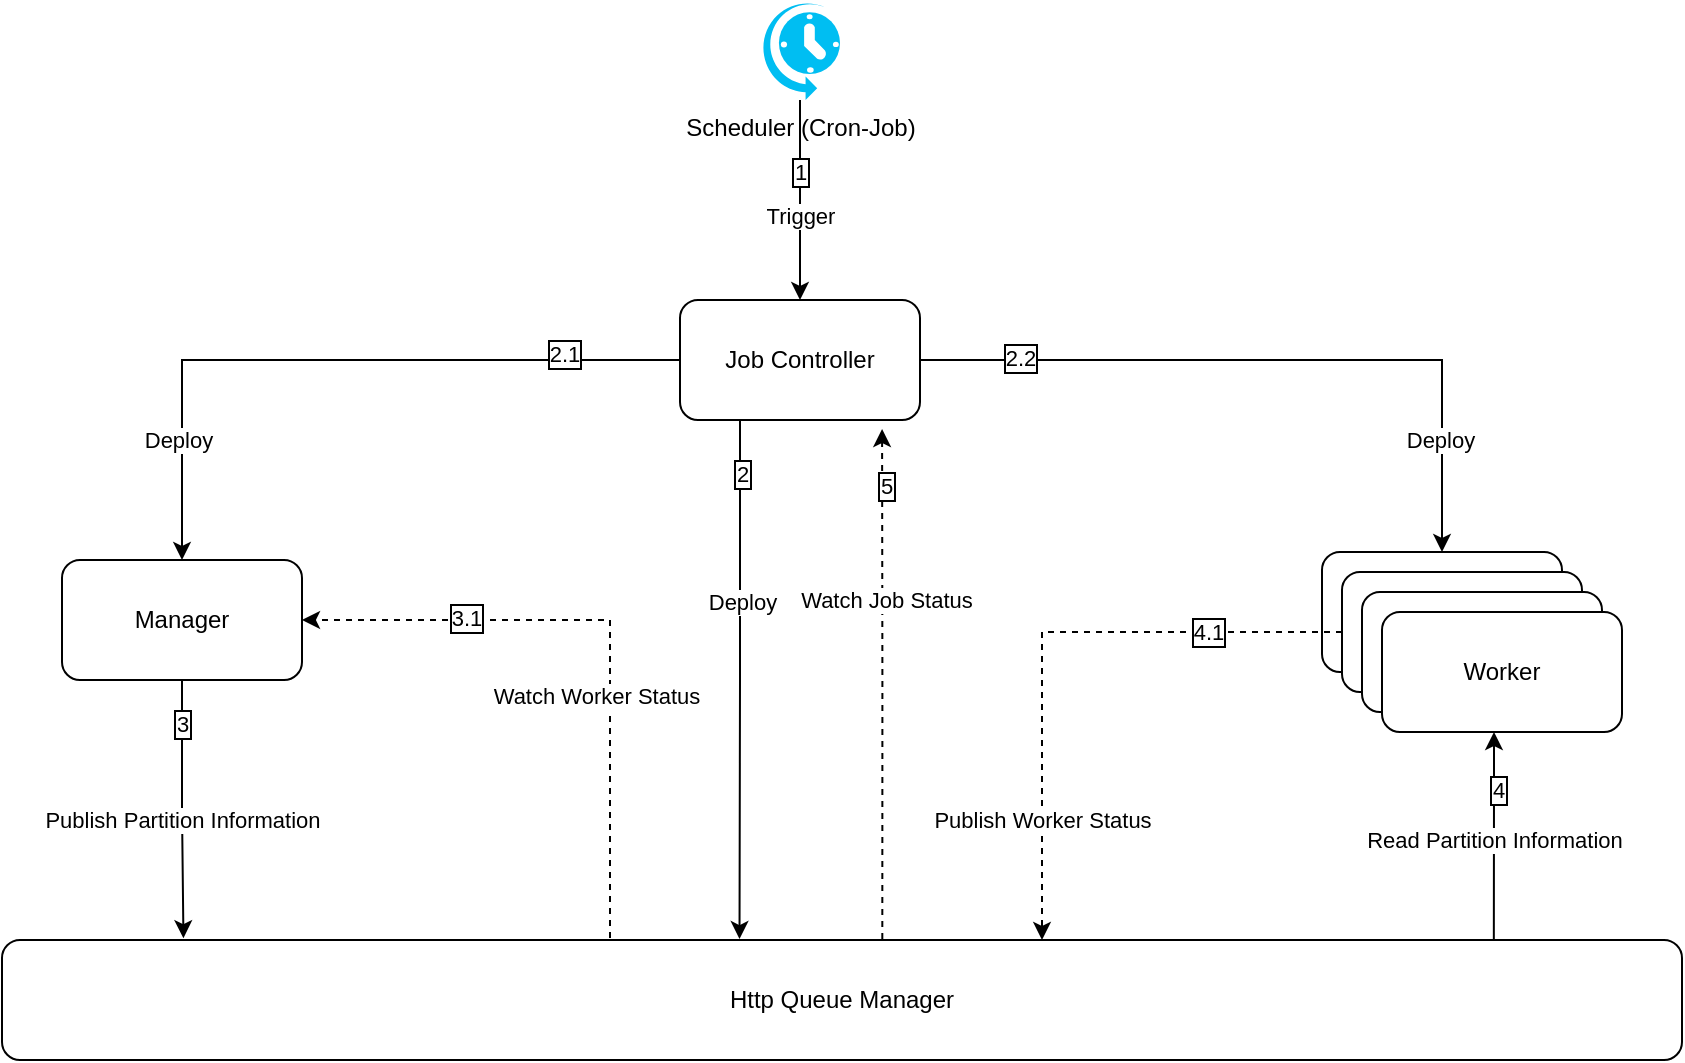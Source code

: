 <mxfile version="14.6.0" type="github">
  <diagram id="tJItVRqZhzQuj05DMi1-" name="Page-1">
    <mxGraphModel dx="1208" dy="843" grid="1" gridSize="10" guides="1" tooltips="1" connect="1" arrows="1" fold="1" page="1" pageScale="1" pageWidth="1100" pageHeight="850" math="0" shadow="0">
      <root>
        <mxCell id="0" />
        <mxCell id="1" parent="0" />
        <mxCell id="j7GF4RcRgUKBaXRiywtZ-11" style="edgeStyle=orthogonalEdgeStyle;rounded=0;orthogonalLoop=1;jettySize=auto;html=1;entryX=0.108;entryY=-0.015;entryDx=0;entryDy=0;exitX=0.5;exitY=1;exitDx=0;exitDy=0;entryPerimeter=0;" edge="1" parent="1" source="j7GF4RcRgUKBaXRiywtZ-1" target="j7GF4RcRgUKBaXRiywtZ-3">
          <mxGeometry relative="1" as="geometry" />
        </mxCell>
        <mxCell id="j7GF4RcRgUKBaXRiywtZ-13" value="Publish Partition Information" style="edgeLabel;html=1;align=center;verticalAlign=middle;resizable=0;points=[];" vertex="1" connectable="0" parent="j7GF4RcRgUKBaXRiywtZ-11">
          <mxGeometry x="-0.326" y="-2" relative="1" as="geometry">
            <mxPoint x="2" y="26" as="offset" />
          </mxGeometry>
        </mxCell>
        <mxCell id="j7GF4RcRgUKBaXRiywtZ-35" value="3" style="edgeLabel;html=1;align=center;verticalAlign=middle;resizable=0;points=[];labelBorderColor=#000000;" vertex="1" connectable="0" parent="j7GF4RcRgUKBaXRiywtZ-11">
          <mxGeometry x="-0.664" relative="1" as="geometry">
            <mxPoint as="offset" />
          </mxGeometry>
        </mxCell>
        <mxCell id="j7GF4RcRgUKBaXRiywtZ-1" value="Manager" style="rounded=1;whiteSpace=wrap;html=1;" vertex="1" parent="1">
          <mxGeometry x="110" y="340" width="120" height="60" as="geometry" />
        </mxCell>
        <mxCell id="j7GF4RcRgUKBaXRiywtZ-12" style="edgeStyle=orthogonalEdgeStyle;rounded=0;orthogonalLoop=1;jettySize=auto;html=1;startArrow=classic;startFill=1;endArrow=none;endFill=0;entryX=0.888;entryY=0.011;entryDx=0;entryDy=0;entryPerimeter=0;" edge="1" parent="1" source="j7GF4RcRgUKBaXRiywtZ-16" target="j7GF4RcRgUKBaXRiywtZ-3">
          <mxGeometry relative="1" as="geometry">
            <mxPoint x="770" y="450" as="sourcePoint" />
            <mxPoint x="840" y="520" as="targetPoint" />
            <Array as="points">
              <mxPoint x="826" y="450" />
              <mxPoint x="826" y="450" />
            </Array>
          </mxGeometry>
        </mxCell>
        <mxCell id="j7GF4RcRgUKBaXRiywtZ-18" value="Read Partition Information" style="edgeLabel;html=1;align=center;verticalAlign=middle;resizable=0;points=[];" vertex="1" connectable="0" parent="j7GF4RcRgUKBaXRiywtZ-12">
          <mxGeometry x="-0.544" y="2" relative="1" as="geometry">
            <mxPoint x="-2" y="30" as="offset" />
          </mxGeometry>
        </mxCell>
        <mxCell id="j7GF4RcRgUKBaXRiywtZ-37" value="4" style="edgeLabel;html=1;align=center;verticalAlign=middle;resizable=0;points=[];labelBorderColor=#000000;" vertex="1" connectable="0" parent="j7GF4RcRgUKBaXRiywtZ-12">
          <mxGeometry x="-0.444" y="2" relative="1" as="geometry">
            <mxPoint as="offset" />
          </mxGeometry>
        </mxCell>
        <mxCell id="j7GF4RcRgUKBaXRiywtZ-2" value="Worker" style="rounded=1;whiteSpace=wrap;html=1;" vertex="1" parent="1">
          <mxGeometry x="740" y="336" width="120" height="60" as="geometry" />
        </mxCell>
        <mxCell id="j7GF4RcRgUKBaXRiywtZ-20" style="edgeStyle=orthogonalEdgeStyle;rounded=0;orthogonalLoop=1;jettySize=auto;html=1;entryX=1;entryY=0.5;entryDx=0;entryDy=0;dashed=1;" edge="1" parent="1" target="j7GF4RcRgUKBaXRiywtZ-1">
          <mxGeometry relative="1" as="geometry">
            <mxPoint x="384" y="529" as="sourcePoint" />
            <Array as="points">
              <mxPoint x="384" y="529" />
              <mxPoint x="384" y="370" />
            </Array>
          </mxGeometry>
        </mxCell>
        <mxCell id="j7GF4RcRgUKBaXRiywtZ-21" value="Watch Worker Status" style="edgeLabel;html=1;align=center;verticalAlign=middle;resizable=0;points=[];" vertex="1" connectable="0" parent="j7GF4RcRgUKBaXRiywtZ-20">
          <mxGeometry x="-0.048" y="-1" relative="1" as="geometry">
            <mxPoint x="-8" y="28" as="offset" />
          </mxGeometry>
        </mxCell>
        <mxCell id="j7GF4RcRgUKBaXRiywtZ-36" value="3.1" style="edgeLabel;html=1;align=center;verticalAlign=middle;resizable=0;points=[];labelBorderColor=#000000;" vertex="1" connectable="0" parent="j7GF4RcRgUKBaXRiywtZ-20">
          <mxGeometry x="0.477" y="-1" relative="1" as="geometry">
            <mxPoint as="offset" />
          </mxGeometry>
        </mxCell>
        <mxCell id="j7GF4RcRgUKBaXRiywtZ-26" style="edgeStyle=orthogonalEdgeStyle;rounded=0;orthogonalLoop=1;jettySize=auto;html=1;entryX=0.842;entryY=1.075;entryDx=0;entryDy=0;entryPerimeter=0;dashed=1;startArrow=none;startFill=0;endArrow=classic;endFill=1;exitX=0.524;exitY=-0.008;exitDx=0;exitDy=0;exitPerimeter=0;" edge="1" parent="1" source="j7GF4RcRgUKBaXRiywtZ-3" target="j7GF4RcRgUKBaXRiywtZ-4">
          <mxGeometry relative="1" as="geometry" />
        </mxCell>
        <mxCell id="j7GF4RcRgUKBaXRiywtZ-27" value="Watch Job Status" style="edgeLabel;html=1;align=center;verticalAlign=middle;resizable=0;points=[];" vertex="1" connectable="0" parent="j7GF4RcRgUKBaXRiywtZ-26">
          <mxGeometry x="0.337" y="-2" relative="1" as="geometry">
            <mxPoint y="1" as="offset" />
          </mxGeometry>
        </mxCell>
        <mxCell id="j7GF4RcRgUKBaXRiywtZ-39" value="5" style="edgeLabel;html=1;align=center;verticalAlign=middle;resizable=0;points=[];labelBorderColor=#000000;" vertex="1" connectable="0" parent="j7GF4RcRgUKBaXRiywtZ-26">
          <mxGeometry x="0.785" y="-2" relative="1" as="geometry">
            <mxPoint y="1" as="offset" />
          </mxGeometry>
        </mxCell>
        <mxCell id="j7GF4RcRgUKBaXRiywtZ-3" value="Http Queue Manager" style="rounded=1;whiteSpace=wrap;html=1;" vertex="1" parent="1">
          <mxGeometry x="80" y="530" width="840" height="60" as="geometry" />
        </mxCell>
        <mxCell id="j7GF4RcRgUKBaXRiywtZ-5" style="edgeStyle=orthogonalEdgeStyle;rounded=0;orthogonalLoop=1;jettySize=auto;html=1;entryX=0.5;entryY=0;entryDx=0;entryDy=0;" edge="1" parent="1" source="j7GF4RcRgUKBaXRiywtZ-4" target="j7GF4RcRgUKBaXRiywtZ-1">
          <mxGeometry relative="1" as="geometry" />
        </mxCell>
        <mxCell id="j7GF4RcRgUKBaXRiywtZ-9" value="Deploy" style="edgeLabel;html=1;align=center;verticalAlign=middle;resizable=0;points=[];" vertex="1" connectable="0" parent="j7GF4RcRgUKBaXRiywtZ-5">
          <mxGeometry x="0.251" relative="1" as="geometry">
            <mxPoint x="-33" y="40" as="offset" />
          </mxGeometry>
        </mxCell>
        <mxCell id="j7GF4RcRgUKBaXRiywtZ-33" value="2.1" style="edgeLabel;html=1;align=center;verticalAlign=middle;resizable=0;points=[];labelBorderColor=#000000;" vertex="1" connectable="0" parent="j7GF4RcRgUKBaXRiywtZ-5">
          <mxGeometry x="-0.669" y="-3" relative="1" as="geometry">
            <mxPoint as="offset" />
          </mxGeometry>
        </mxCell>
        <mxCell id="j7GF4RcRgUKBaXRiywtZ-6" style="edgeStyle=orthogonalEdgeStyle;rounded=0;orthogonalLoop=1;jettySize=auto;html=1;entryX=0.5;entryY=0;entryDx=0;entryDy=0;" edge="1" parent="1" source="j7GF4RcRgUKBaXRiywtZ-4" target="j7GF4RcRgUKBaXRiywtZ-2">
          <mxGeometry relative="1" as="geometry" />
        </mxCell>
        <mxCell id="j7GF4RcRgUKBaXRiywtZ-10" value="Deploy" style="edgeLabel;html=1;align=center;verticalAlign=middle;resizable=0;points=[];" vertex="1" connectable="0" parent="j7GF4RcRgUKBaXRiywtZ-6">
          <mxGeometry x="0.386" y="1" relative="1" as="geometry">
            <mxPoint x="12" y="41" as="offset" />
          </mxGeometry>
        </mxCell>
        <mxCell id="j7GF4RcRgUKBaXRiywtZ-34" value="2.2" style="edgeLabel;html=1;align=center;verticalAlign=middle;resizable=0;points=[];labelBorderColor=#000000;" vertex="1" connectable="0" parent="j7GF4RcRgUKBaXRiywtZ-6">
          <mxGeometry x="-0.719" y="1" relative="1" as="geometry">
            <mxPoint as="offset" />
          </mxGeometry>
        </mxCell>
        <mxCell id="j7GF4RcRgUKBaXRiywtZ-7" style="edgeStyle=orthogonalEdgeStyle;rounded=0;orthogonalLoop=1;jettySize=auto;html=1;entryX=0.439;entryY=-0.008;entryDx=0;entryDy=0;entryPerimeter=0;exitX=0.25;exitY=1;exitDx=0;exitDy=0;" edge="1" parent="1" source="j7GF4RcRgUKBaXRiywtZ-4" target="j7GF4RcRgUKBaXRiywtZ-3">
          <mxGeometry relative="1" as="geometry" />
        </mxCell>
        <mxCell id="j7GF4RcRgUKBaXRiywtZ-8" value="Deploy" style="edgeLabel;html=1;align=center;verticalAlign=middle;resizable=0;points=[];" vertex="1" connectable="0" parent="j7GF4RcRgUKBaXRiywtZ-7">
          <mxGeometry x="-0.3" y="1" relative="1" as="geometry">
            <mxPoint as="offset" />
          </mxGeometry>
        </mxCell>
        <mxCell id="j7GF4RcRgUKBaXRiywtZ-32" value="2" style="edgeLabel;html=1;align=center;verticalAlign=middle;resizable=0;points=[];labelBorderColor=#000000;" vertex="1" connectable="0" parent="j7GF4RcRgUKBaXRiywtZ-7">
          <mxGeometry x="-0.792" y="1" relative="1" as="geometry">
            <mxPoint as="offset" />
          </mxGeometry>
        </mxCell>
        <mxCell id="j7GF4RcRgUKBaXRiywtZ-4" value="Job Controller" style="rounded=1;whiteSpace=wrap;html=1;" vertex="1" parent="1">
          <mxGeometry x="419" y="210" width="120" height="60" as="geometry" />
        </mxCell>
        <mxCell id="j7GF4RcRgUKBaXRiywtZ-24" style="edgeStyle=orthogonalEdgeStyle;rounded=0;orthogonalLoop=1;jettySize=auto;html=1;exitX=0;exitY=0.5;exitDx=0;exitDy=0;dashed=1;" edge="1" parent="1" source="j7GF4RcRgUKBaXRiywtZ-14">
          <mxGeometry relative="1" as="geometry">
            <mxPoint x="600" y="530" as="targetPoint" />
            <Array as="points">
              <mxPoint x="600" y="376" />
              <mxPoint x="600" y="530" />
            </Array>
          </mxGeometry>
        </mxCell>
        <mxCell id="j7GF4RcRgUKBaXRiywtZ-25" value="Publish Worker Status" style="edgeLabel;html=1;align=center;verticalAlign=middle;resizable=0;points=[];" vertex="1" connectable="0" parent="j7GF4RcRgUKBaXRiywtZ-24">
          <mxGeometry x="-0.319" y="-1" relative="1" as="geometry">
            <mxPoint x="-47" y="95" as="offset" />
          </mxGeometry>
        </mxCell>
        <mxCell id="j7GF4RcRgUKBaXRiywtZ-38" value="4.1" style="edgeLabel;html=1;align=center;verticalAlign=middle;resizable=0;points=[];labelBorderColor=#000000;" vertex="1" connectable="0" parent="j7GF4RcRgUKBaXRiywtZ-24">
          <mxGeometry x="-0.557" relative="1" as="geometry">
            <mxPoint as="offset" />
          </mxGeometry>
        </mxCell>
        <mxCell id="j7GF4RcRgUKBaXRiywtZ-14" value="Worker" style="rounded=1;whiteSpace=wrap;html=1;" vertex="1" parent="1">
          <mxGeometry x="750" y="346" width="120" height="60" as="geometry" />
        </mxCell>
        <mxCell id="j7GF4RcRgUKBaXRiywtZ-15" value="Worker" style="rounded=1;whiteSpace=wrap;html=1;" vertex="1" parent="1">
          <mxGeometry x="760" y="356" width="120" height="60" as="geometry" />
        </mxCell>
        <mxCell id="j7GF4RcRgUKBaXRiywtZ-16" value="Worker" style="rounded=1;whiteSpace=wrap;html=1;" vertex="1" parent="1">
          <mxGeometry x="770" y="366" width="120" height="60" as="geometry" />
        </mxCell>
        <mxCell id="j7GF4RcRgUKBaXRiywtZ-40" style="edgeStyle=orthogonalEdgeStyle;rounded=0;orthogonalLoop=1;jettySize=auto;html=1;startArrow=none;startFill=0;endArrow=classic;endFill=1;" edge="1" parent="1" source="j7GF4RcRgUKBaXRiywtZ-28" target="j7GF4RcRgUKBaXRiywtZ-4">
          <mxGeometry relative="1" as="geometry" />
        </mxCell>
        <mxCell id="j7GF4RcRgUKBaXRiywtZ-41" value="Trigger" style="edgeLabel;html=1;align=center;verticalAlign=middle;resizable=0;points=[];" vertex="1" connectable="0" parent="j7GF4RcRgUKBaXRiywtZ-40">
          <mxGeometry x="0.147" relative="1" as="geometry">
            <mxPoint as="offset" />
          </mxGeometry>
        </mxCell>
        <mxCell id="j7GF4RcRgUKBaXRiywtZ-42" value="1" style="edgeLabel;html=1;align=center;verticalAlign=middle;resizable=0;points=[];labelBorderColor=#000000;" vertex="1" connectable="0" parent="j7GF4RcRgUKBaXRiywtZ-40">
          <mxGeometry x="-0.294" relative="1" as="geometry">
            <mxPoint as="offset" />
          </mxGeometry>
        </mxCell>
        <mxCell id="j7GF4RcRgUKBaXRiywtZ-28" value="Scheduler (Cron-Job)" style="verticalLabelPosition=bottom;html=1;verticalAlign=top;align=center;strokeColor=none;fillColor=#00BEF2;shape=mxgraph.azure.scheduler;pointerEvents=1;" vertex="1" parent="1">
          <mxGeometry x="459" y="60" width="40" height="50" as="geometry" />
        </mxCell>
      </root>
    </mxGraphModel>
  </diagram>
</mxfile>
